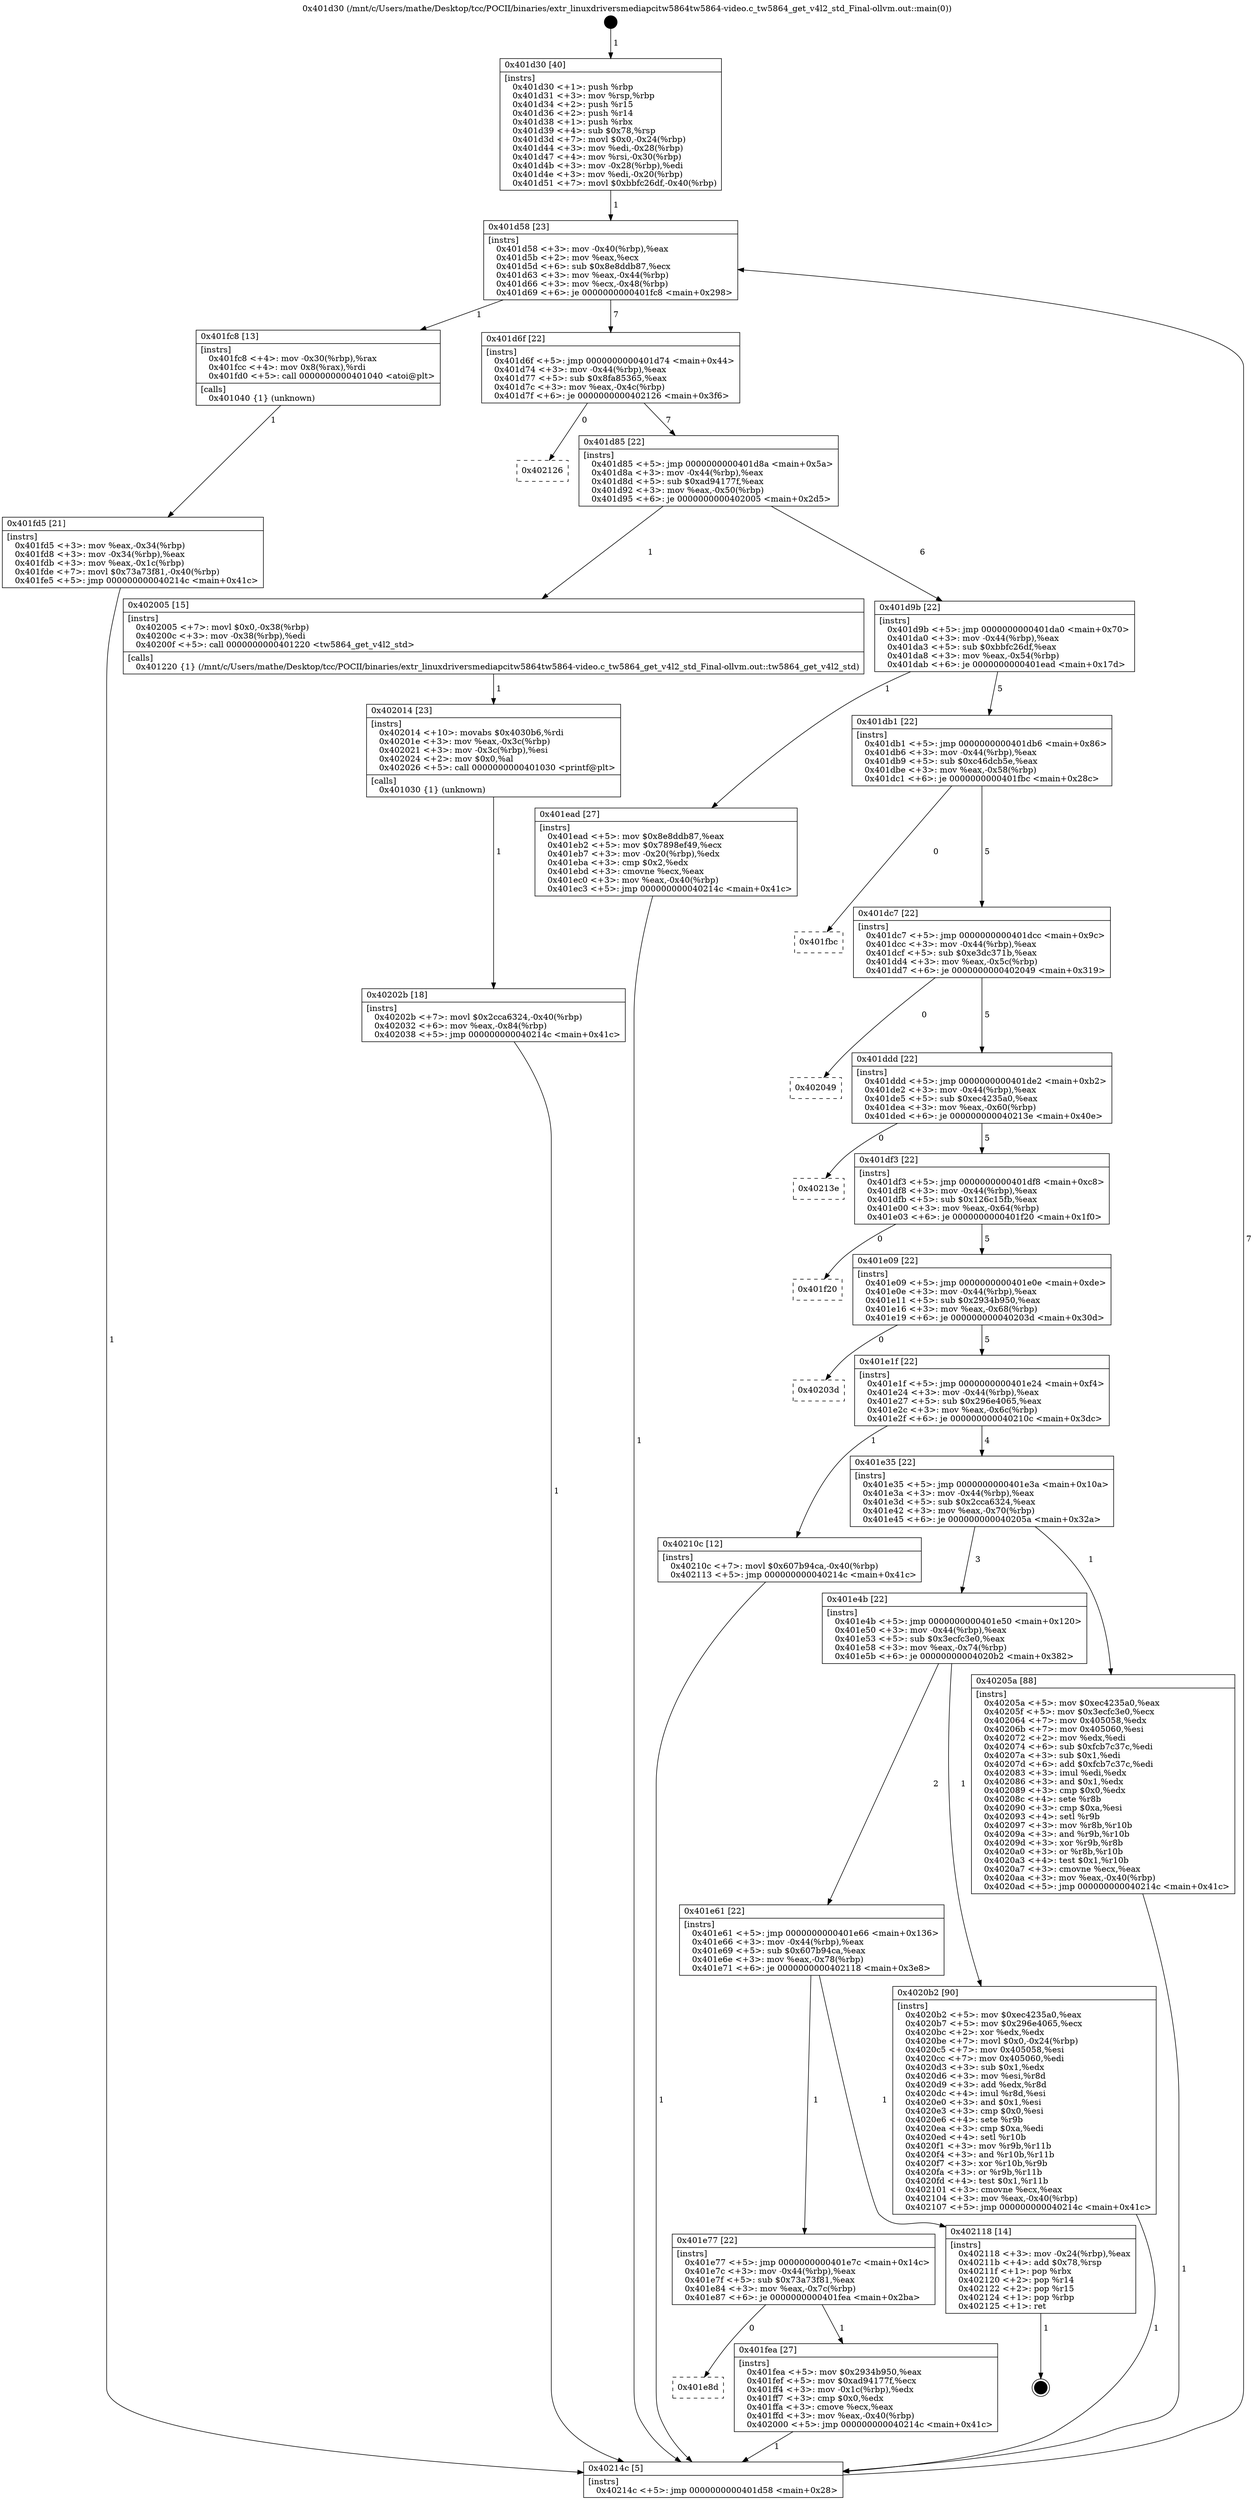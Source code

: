 digraph "0x401d30" {
  label = "0x401d30 (/mnt/c/Users/mathe/Desktop/tcc/POCII/binaries/extr_linuxdriversmediapcitw5864tw5864-video.c_tw5864_get_v4l2_std_Final-ollvm.out::main(0))"
  labelloc = "t"
  node[shape=record]

  Entry [label="",width=0.3,height=0.3,shape=circle,fillcolor=black,style=filled]
  "0x401d58" [label="{
     0x401d58 [23]\l
     | [instrs]\l
     &nbsp;&nbsp;0x401d58 \<+3\>: mov -0x40(%rbp),%eax\l
     &nbsp;&nbsp;0x401d5b \<+2\>: mov %eax,%ecx\l
     &nbsp;&nbsp;0x401d5d \<+6\>: sub $0x8e8ddb87,%ecx\l
     &nbsp;&nbsp;0x401d63 \<+3\>: mov %eax,-0x44(%rbp)\l
     &nbsp;&nbsp;0x401d66 \<+3\>: mov %ecx,-0x48(%rbp)\l
     &nbsp;&nbsp;0x401d69 \<+6\>: je 0000000000401fc8 \<main+0x298\>\l
  }"]
  "0x401fc8" [label="{
     0x401fc8 [13]\l
     | [instrs]\l
     &nbsp;&nbsp;0x401fc8 \<+4\>: mov -0x30(%rbp),%rax\l
     &nbsp;&nbsp;0x401fcc \<+4\>: mov 0x8(%rax),%rdi\l
     &nbsp;&nbsp;0x401fd0 \<+5\>: call 0000000000401040 \<atoi@plt\>\l
     | [calls]\l
     &nbsp;&nbsp;0x401040 \{1\} (unknown)\l
  }"]
  "0x401d6f" [label="{
     0x401d6f [22]\l
     | [instrs]\l
     &nbsp;&nbsp;0x401d6f \<+5\>: jmp 0000000000401d74 \<main+0x44\>\l
     &nbsp;&nbsp;0x401d74 \<+3\>: mov -0x44(%rbp),%eax\l
     &nbsp;&nbsp;0x401d77 \<+5\>: sub $0x8fa85365,%eax\l
     &nbsp;&nbsp;0x401d7c \<+3\>: mov %eax,-0x4c(%rbp)\l
     &nbsp;&nbsp;0x401d7f \<+6\>: je 0000000000402126 \<main+0x3f6\>\l
  }"]
  Exit [label="",width=0.3,height=0.3,shape=circle,fillcolor=black,style=filled,peripheries=2]
  "0x402126" [label="{
     0x402126\l
  }", style=dashed]
  "0x401d85" [label="{
     0x401d85 [22]\l
     | [instrs]\l
     &nbsp;&nbsp;0x401d85 \<+5\>: jmp 0000000000401d8a \<main+0x5a\>\l
     &nbsp;&nbsp;0x401d8a \<+3\>: mov -0x44(%rbp),%eax\l
     &nbsp;&nbsp;0x401d8d \<+5\>: sub $0xad94177f,%eax\l
     &nbsp;&nbsp;0x401d92 \<+3\>: mov %eax,-0x50(%rbp)\l
     &nbsp;&nbsp;0x401d95 \<+6\>: je 0000000000402005 \<main+0x2d5\>\l
  }"]
  "0x40202b" [label="{
     0x40202b [18]\l
     | [instrs]\l
     &nbsp;&nbsp;0x40202b \<+7\>: movl $0x2cca6324,-0x40(%rbp)\l
     &nbsp;&nbsp;0x402032 \<+6\>: mov %eax,-0x84(%rbp)\l
     &nbsp;&nbsp;0x402038 \<+5\>: jmp 000000000040214c \<main+0x41c\>\l
  }"]
  "0x402005" [label="{
     0x402005 [15]\l
     | [instrs]\l
     &nbsp;&nbsp;0x402005 \<+7\>: movl $0x0,-0x38(%rbp)\l
     &nbsp;&nbsp;0x40200c \<+3\>: mov -0x38(%rbp),%edi\l
     &nbsp;&nbsp;0x40200f \<+5\>: call 0000000000401220 \<tw5864_get_v4l2_std\>\l
     | [calls]\l
     &nbsp;&nbsp;0x401220 \{1\} (/mnt/c/Users/mathe/Desktop/tcc/POCII/binaries/extr_linuxdriversmediapcitw5864tw5864-video.c_tw5864_get_v4l2_std_Final-ollvm.out::tw5864_get_v4l2_std)\l
  }"]
  "0x401d9b" [label="{
     0x401d9b [22]\l
     | [instrs]\l
     &nbsp;&nbsp;0x401d9b \<+5\>: jmp 0000000000401da0 \<main+0x70\>\l
     &nbsp;&nbsp;0x401da0 \<+3\>: mov -0x44(%rbp),%eax\l
     &nbsp;&nbsp;0x401da3 \<+5\>: sub $0xbbfc26df,%eax\l
     &nbsp;&nbsp;0x401da8 \<+3\>: mov %eax,-0x54(%rbp)\l
     &nbsp;&nbsp;0x401dab \<+6\>: je 0000000000401ead \<main+0x17d\>\l
  }"]
  "0x402014" [label="{
     0x402014 [23]\l
     | [instrs]\l
     &nbsp;&nbsp;0x402014 \<+10\>: movabs $0x4030b6,%rdi\l
     &nbsp;&nbsp;0x40201e \<+3\>: mov %eax,-0x3c(%rbp)\l
     &nbsp;&nbsp;0x402021 \<+3\>: mov -0x3c(%rbp),%esi\l
     &nbsp;&nbsp;0x402024 \<+2\>: mov $0x0,%al\l
     &nbsp;&nbsp;0x402026 \<+5\>: call 0000000000401030 \<printf@plt\>\l
     | [calls]\l
     &nbsp;&nbsp;0x401030 \{1\} (unknown)\l
  }"]
  "0x401ead" [label="{
     0x401ead [27]\l
     | [instrs]\l
     &nbsp;&nbsp;0x401ead \<+5\>: mov $0x8e8ddb87,%eax\l
     &nbsp;&nbsp;0x401eb2 \<+5\>: mov $0x7898ef49,%ecx\l
     &nbsp;&nbsp;0x401eb7 \<+3\>: mov -0x20(%rbp),%edx\l
     &nbsp;&nbsp;0x401eba \<+3\>: cmp $0x2,%edx\l
     &nbsp;&nbsp;0x401ebd \<+3\>: cmovne %ecx,%eax\l
     &nbsp;&nbsp;0x401ec0 \<+3\>: mov %eax,-0x40(%rbp)\l
     &nbsp;&nbsp;0x401ec3 \<+5\>: jmp 000000000040214c \<main+0x41c\>\l
  }"]
  "0x401db1" [label="{
     0x401db1 [22]\l
     | [instrs]\l
     &nbsp;&nbsp;0x401db1 \<+5\>: jmp 0000000000401db6 \<main+0x86\>\l
     &nbsp;&nbsp;0x401db6 \<+3\>: mov -0x44(%rbp),%eax\l
     &nbsp;&nbsp;0x401db9 \<+5\>: sub $0xc46dcb5e,%eax\l
     &nbsp;&nbsp;0x401dbe \<+3\>: mov %eax,-0x58(%rbp)\l
     &nbsp;&nbsp;0x401dc1 \<+6\>: je 0000000000401fbc \<main+0x28c\>\l
  }"]
  "0x40214c" [label="{
     0x40214c [5]\l
     | [instrs]\l
     &nbsp;&nbsp;0x40214c \<+5\>: jmp 0000000000401d58 \<main+0x28\>\l
  }"]
  "0x401d30" [label="{
     0x401d30 [40]\l
     | [instrs]\l
     &nbsp;&nbsp;0x401d30 \<+1\>: push %rbp\l
     &nbsp;&nbsp;0x401d31 \<+3\>: mov %rsp,%rbp\l
     &nbsp;&nbsp;0x401d34 \<+2\>: push %r15\l
     &nbsp;&nbsp;0x401d36 \<+2\>: push %r14\l
     &nbsp;&nbsp;0x401d38 \<+1\>: push %rbx\l
     &nbsp;&nbsp;0x401d39 \<+4\>: sub $0x78,%rsp\l
     &nbsp;&nbsp;0x401d3d \<+7\>: movl $0x0,-0x24(%rbp)\l
     &nbsp;&nbsp;0x401d44 \<+3\>: mov %edi,-0x28(%rbp)\l
     &nbsp;&nbsp;0x401d47 \<+4\>: mov %rsi,-0x30(%rbp)\l
     &nbsp;&nbsp;0x401d4b \<+3\>: mov -0x28(%rbp),%edi\l
     &nbsp;&nbsp;0x401d4e \<+3\>: mov %edi,-0x20(%rbp)\l
     &nbsp;&nbsp;0x401d51 \<+7\>: movl $0xbbfc26df,-0x40(%rbp)\l
  }"]
  "0x401fd5" [label="{
     0x401fd5 [21]\l
     | [instrs]\l
     &nbsp;&nbsp;0x401fd5 \<+3\>: mov %eax,-0x34(%rbp)\l
     &nbsp;&nbsp;0x401fd8 \<+3\>: mov -0x34(%rbp),%eax\l
     &nbsp;&nbsp;0x401fdb \<+3\>: mov %eax,-0x1c(%rbp)\l
     &nbsp;&nbsp;0x401fde \<+7\>: movl $0x73a73f81,-0x40(%rbp)\l
     &nbsp;&nbsp;0x401fe5 \<+5\>: jmp 000000000040214c \<main+0x41c\>\l
  }"]
  "0x401e8d" [label="{
     0x401e8d\l
  }", style=dashed]
  "0x401fbc" [label="{
     0x401fbc\l
  }", style=dashed]
  "0x401dc7" [label="{
     0x401dc7 [22]\l
     | [instrs]\l
     &nbsp;&nbsp;0x401dc7 \<+5\>: jmp 0000000000401dcc \<main+0x9c\>\l
     &nbsp;&nbsp;0x401dcc \<+3\>: mov -0x44(%rbp),%eax\l
     &nbsp;&nbsp;0x401dcf \<+5\>: sub $0xe3dc371b,%eax\l
     &nbsp;&nbsp;0x401dd4 \<+3\>: mov %eax,-0x5c(%rbp)\l
     &nbsp;&nbsp;0x401dd7 \<+6\>: je 0000000000402049 \<main+0x319\>\l
  }"]
  "0x401fea" [label="{
     0x401fea [27]\l
     | [instrs]\l
     &nbsp;&nbsp;0x401fea \<+5\>: mov $0x2934b950,%eax\l
     &nbsp;&nbsp;0x401fef \<+5\>: mov $0xad94177f,%ecx\l
     &nbsp;&nbsp;0x401ff4 \<+3\>: mov -0x1c(%rbp),%edx\l
     &nbsp;&nbsp;0x401ff7 \<+3\>: cmp $0x0,%edx\l
     &nbsp;&nbsp;0x401ffa \<+3\>: cmove %ecx,%eax\l
     &nbsp;&nbsp;0x401ffd \<+3\>: mov %eax,-0x40(%rbp)\l
     &nbsp;&nbsp;0x402000 \<+5\>: jmp 000000000040214c \<main+0x41c\>\l
  }"]
  "0x402049" [label="{
     0x402049\l
  }", style=dashed]
  "0x401ddd" [label="{
     0x401ddd [22]\l
     | [instrs]\l
     &nbsp;&nbsp;0x401ddd \<+5\>: jmp 0000000000401de2 \<main+0xb2\>\l
     &nbsp;&nbsp;0x401de2 \<+3\>: mov -0x44(%rbp),%eax\l
     &nbsp;&nbsp;0x401de5 \<+5\>: sub $0xec4235a0,%eax\l
     &nbsp;&nbsp;0x401dea \<+3\>: mov %eax,-0x60(%rbp)\l
     &nbsp;&nbsp;0x401ded \<+6\>: je 000000000040213e \<main+0x40e\>\l
  }"]
  "0x401e77" [label="{
     0x401e77 [22]\l
     | [instrs]\l
     &nbsp;&nbsp;0x401e77 \<+5\>: jmp 0000000000401e7c \<main+0x14c\>\l
     &nbsp;&nbsp;0x401e7c \<+3\>: mov -0x44(%rbp),%eax\l
     &nbsp;&nbsp;0x401e7f \<+5\>: sub $0x73a73f81,%eax\l
     &nbsp;&nbsp;0x401e84 \<+3\>: mov %eax,-0x7c(%rbp)\l
     &nbsp;&nbsp;0x401e87 \<+6\>: je 0000000000401fea \<main+0x2ba\>\l
  }"]
  "0x40213e" [label="{
     0x40213e\l
  }", style=dashed]
  "0x401df3" [label="{
     0x401df3 [22]\l
     | [instrs]\l
     &nbsp;&nbsp;0x401df3 \<+5\>: jmp 0000000000401df8 \<main+0xc8\>\l
     &nbsp;&nbsp;0x401df8 \<+3\>: mov -0x44(%rbp),%eax\l
     &nbsp;&nbsp;0x401dfb \<+5\>: sub $0x126c15fb,%eax\l
     &nbsp;&nbsp;0x401e00 \<+3\>: mov %eax,-0x64(%rbp)\l
     &nbsp;&nbsp;0x401e03 \<+6\>: je 0000000000401f20 \<main+0x1f0\>\l
  }"]
  "0x402118" [label="{
     0x402118 [14]\l
     | [instrs]\l
     &nbsp;&nbsp;0x402118 \<+3\>: mov -0x24(%rbp),%eax\l
     &nbsp;&nbsp;0x40211b \<+4\>: add $0x78,%rsp\l
     &nbsp;&nbsp;0x40211f \<+1\>: pop %rbx\l
     &nbsp;&nbsp;0x402120 \<+2\>: pop %r14\l
     &nbsp;&nbsp;0x402122 \<+2\>: pop %r15\l
     &nbsp;&nbsp;0x402124 \<+1\>: pop %rbp\l
     &nbsp;&nbsp;0x402125 \<+1\>: ret\l
  }"]
  "0x401f20" [label="{
     0x401f20\l
  }", style=dashed]
  "0x401e09" [label="{
     0x401e09 [22]\l
     | [instrs]\l
     &nbsp;&nbsp;0x401e09 \<+5\>: jmp 0000000000401e0e \<main+0xde\>\l
     &nbsp;&nbsp;0x401e0e \<+3\>: mov -0x44(%rbp),%eax\l
     &nbsp;&nbsp;0x401e11 \<+5\>: sub $0x2934b950,%eax\l
     &nbsp;&nbsp;0x401e16 \<+3\>: mov %eax,-0x68(%rbp)\l
     &nbsp;&nbsp;0x401e19 \<+6\>: je 000000000040203d \<main+0x30d\>\l
  }"]
  "0x401e61" [label="{
     0x401e61 [22]\l
     | [instrs]\l
     &nbsp;&nbsp;0x401e61 \<+5\>: jmp 0000000000401e66 \<main+0x136\>\l
     &nbsp;&nbsp;0x401e66 \<+3\>: mov -0x44(%rbp),%eax\l
     &nbsp;&nbsp;0x401e69 \<+5\>: sub $0x607b94ca,%eax\l
     &nbsp;&nbsp;0x401e6e \<+3\>: mov %eax,-0x78(%rbp)\l
     &nbsp;&nbsp;0x401e71 \<+6\>: je 0000000000402118 \<main+0x3e8\>\l
  }"]
  "0x40203d" [label="{
     0x40203d\l
  }", style=dashed]
  "0x401e1f" [label="{
     0x401e1f [22]\l
     | [instrs]\l
     &nbsp;&nbsp;0x401e1f \<+5\>: jmp 0000000000401e24 \<main+0xf4\>\l
     &nbsp;&nbsp;0x401e24 \<+3\>: mov -0x44(%rbp),%eax\l
     &nbsp;&nbsp;0x401e27 \<+5\>: sub $0x296e4065,%eax\l
     &nbsp;&nbsp;0x401e2c \<+3\>: mov %eax,-0x6c(%rbp)\l
     &nbsp;&nbsp;0x401e2f \<+6\>: je 000000000040210c \<main+0x3dc\>\l
  }"]
  "0x4020b2" [label="{
     0x4020b2 [90]\l
     | [instrs]\l
     &nbsp;&nbsp;0x4020b2 \<+5\>: mov $0xec4235a0,%eax\l
     &nbsp;&nbsp;0x4020b7 \<+5\>: mov $0x296e4065,%ecx\l
     &nbsp;&nbsp;0x4020bc \<+2\>: xor %edx,%edx\l
     &nbsp;&nbsp;0x4020be \<+7\>: movl $0x0,-0x24(%rbp)\l
     &nbsp;&nbsp;0x4020c5 \<+7\>: mov 0x405058,%esi\l
     &nbsp;&nbsp;0x4020cc \<+7\>: mov 0x405060,%edi\l
     &nbsp;&nbsp;0x4020d3 \<+3\>: sub $0x1,%edx\l
     &nbsp;&nbsp;0x4020d6 \<+3\>: mov %esi,%r8d\l
     &nbsp;&nbsp;0x4020d9 \<+3\>: add %edx,%r8d\l
     &nbsp;&nbsp;0x4020dc \<+4\>: imul %r8d,%esi\l
     &nbsp;&nbsp;0x4020e0 \<+3\>: and $0x1,%esi\l
     &nbsp;&nbsp;0x4020e3 \<+3\>: cmp $0x0,%esi\l
     &nbsp;&nbsp;0x4020e6 \<+4\>: sete %r9b\l
     &nbsp;&nbsp;0x4020ea \<+3\>: cmp $0xa,%edi\l
     &nbsp;&nbsp;0x4020ed \<+4\>: setl %r10b\l
     &nbsp;&nbsp;0x4020f1 \<+3\>: mov %r9b,%r11b\l
     &nbsp;&nbsp;0x4020f4 \<+3\>: and %r10b,%r11b\l
     &nbsp;&nbsp;0x4020f7 \<+3\>: xor %r10b,%r9b\l
     &nbsp;&nbsp;0x4020fa \<+3\>: or %r9b,%r11b\l
     &nbsp;&nbsp;0x4020fd \<+4\>: test $0x1,%r11b\l
     &nbsp;&nbsp;0x402101 \<+3\>: cmovne %ecx,%eax\l
     &nbsp;&nbsp;0x402104 \<+3\>: mov %eax,-0x40(%rbp)\l
     &nbsp;&nbsp;0x402107 \<+5\>: jmp 000000000040214c \<main+0x41c\>\l
  }"]
  "0x40210c" [label="{
     0x40210c [12]\l
     | [instrs]\l
     &nbsp;&nbsp;0x40210c \<+7\>: movl $0x607b94ca,-0x40(%rbp)\l
     &nbsp;&nbsp;0x402113 \<+5\>: jmp 000000000040214c \<main+0x41c\>\l
  }"]
  "0x401e35" [label="{
     0x401e35 [22]\l
     | [instrs]\l
     &nbsp;&nbsp;0x401e35 \<+5\>: jmp 0000000000401e3a \<main+0x10a\>\l
     &nbsp;&nbsp;0x401e3a \<+3\>: mov -0x44(%rbp),%eax\l
     &nbsp;&nbsp;0x401e3d \<+5\>: sub $0x2cca6324,%eax\l
     &nbsp;&nbsp;0x401e42 \<+3\>: mov %eax,-0x70(%rbp)\l
     &nbsp;&nbsp;0x401e45 \<+6\>: je 000000000040205a \<main+0x32a\>\l
  }"]
  "0x401e4b" [label="{
     0x401e4b [22]\l
     | [instrs]\l
     &nbsp;&nbsp;0x401e4b \<+5\>: jmp 0000000000401e50 \<main+0x120\>\l
     &nbsp;&nbsp;0x401e50 \<+3\>: mov -0x44(%rbp),%eax\l
     &nbsp;&nbsp;0x401e53 \<+5\>: sub $0x3ecfc3e0,%eax\l
     &nbsp;&nbsp;0x401e58 \<+3\>: mov %eax,-0x74(%rbp)\l
     &nbsp;&nbsp;0x401e5b \<+6\>: je 00000000004020b2 \<main+0x382\>\l
  }"]
  "0x40205a" [label="{
     0x40205a [88]\l
     | [instrs]\l
     &nbsp;&nbsp;0x40205a \<+5\>: mov $0xec4235a0,%eax\l
     &nbsp;&nbsp;0x40205f \<+5\>: mov $0x3ecfc3e0,%ecx\l
     &nbsp;&nbsp;0x402064 \<+7\>: mov 0x405058,%edx\l
     &nbsp;&nbsp;0x40206b \<+7\>: mov 0x405060,%esi\l
     &nbsp;&nbsp;0x402072 \<+2\>: mov %edx,%edi\l
     &nbsp;&nbsp;0x402074 \<+6\>: sub $0xfcb7c37c,%edi\l
     &nbsp;&nbsp;0x40207a \<+3\>: sub $0x1,%edi\l
     &nbsp;&nbsp;0x40207d \<+6\>: add $0xfcb7c37c,%edi\l
     &nbsp;&nbsp;0x402083 \<+3\>: imul %edi,%edx\l
     &nbsp;&nbsp;0x402086 \<+3\>: and $0x1,%edx\l
     &nbsp;&nbsp;0x402089 \<+3\>: cmp $0x0,%edx\l
     &nbsp;&nbsp;0x40208c \<+4\>: sete %r8b\l
     &nbsp;&nbsp;0x402090 \<+3\>: cmp $0xa,%esi\l
     &nbsp;&nbsp;0x402093 \<+4\>: setl %r9b\l
     &nbsp;&nbsp;0x402097 \<+3\>: mov %r8b,%r10b\l
     &nbsp;&nbsp;0x40209a \<+3\>: and %r9b,%r10b\l
     &nbsp;&nbsp;0x40209d \<+3\>: xor %r9b,%r8b\l
     &nbsp;&nbsp;0x4020a0 \<+3\>: or %r8b,%r10b\l
     &nbsp;&nbsp;0x4020a3 \<+4\>: test $0x1,%r10b\l
     &nbsp;&nbsp;0x4020a7 \<+3\>: cmovne %ecx,%eax\l
     &nbsp;&nbsp;0x4020aa \<+3\>: mov %eax,-0x40(%rbp)\l
     &nbsp;&nbsp;0x4020ad \<+5\>: jmp 000000000040214c \<main+0x41c\>\l
  }"]
  Entry -> "0x401d30" [label=" 1"]
  "0x401d58" -> "0x401fc8" [label=" 1"]
  "0x401d58" -> "0x401d6f" [label=" 7"]
  "0x402118" -> Exit [label=" 1"]
  "0x401d6f" -> "0x402126" [label=" 0"]
  "0x401d6f" -> "0x401d85" [label=" 7"]
  "0x40210c" -> "0x40214c" [label=" 1"]
  "0x401d85" -> "0x402005" [label=" 1"]
  "0x401d85" -> "0x401d9b" [label=" 6"]
  "0x4020b2" -> "0x40214c" [label=" 1"]
  "0x401d9b" -> "0x401ead" [label=" 1"]
  "0x401d9b" -> "0x401db1" [label=" 5"]
  "0x401ead" -> "0x40214c" [label=" 1"]
  "0x401d30" -> "0x401d58" [label=" 1"]
  "0x40214c" -> "0x401d58" [label=" 7"]
  "0x401fc8" -> "0x401fd5" [label=" 1"]
  "0x401fd5" -> "0x40214c" [label=" 1"]
  "0x40205a" -> "0x40214c" [label=" 1"]
  "0x401db1" -> "0x401fbc" [label=" 0"]
  "0x401db1" -> "0x401dc7" [label=" 5"]
  "0x40202b" -> "0x40214c" [label=" 1"]
  "0x401dc7" -> "0x402049" [label=" 0"]
  "0x401dc7" -> "0x401ddd" [label=" 5"]
  "0x402014" -> "0x40202b" [label=" 1"]
  "0x401ddd" -> "0x40213e" [label=" 0"]
  "0x401ddd" -> "0x401df3" [label=" 5"]
  "0x401fea" -> "0x40214c" [label=" 1"]
  "0x401df3" -> "0x401f20" [label=" 0"]
  "0x401df3" -> "0x401e09" [label=" 5"]
  "0x401e77" -> "0x401e8d" [label=" 0"]
  "0x401e09" -> "0x40203d" [label=" 0"]
  "0x401e09" -> "0x401e1f" [label=" 5"]
  "0x402005" -> "0x402014" [label=" 1"]
  "0x401e1f" -> "0x40210c" [label=" 1"]
  "0x401e1f" -> "0x401e35" [label=" 4"]
  "0x401e61" -> "0x401e77" [label=" 1"]
  "0x401e35" -> "0x40205a" [label=" 1"]
  "0x401e35" -> "0x401e4b" [label=" 3"]
  "0x401e61" -> "0x402118" [label=" 1"]
  "0x401e4b" -> "0x4020b2" [label=" 1"]
  "0x401e4b" -> "0x401e61" [label=" 2"]
  "0x401e77" -> "0x401fea" [label=" 1"]
}
